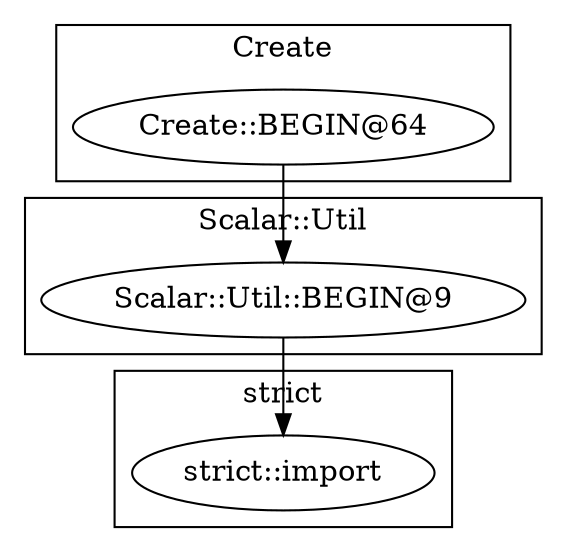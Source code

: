 digraph {
graph [overlap=false]
subgraph cluster_Scalar_Util {
	label="Scalar::Util";
	"Scalar::Util::BEGIN@9";
}
subgraph cluster_Create {
	label="Create";
	"Create::BEGIN@64";
}
subgraph cluster_strict {
	label="strict";
	"strict::import";
}
"Create::BEGIN@64" -> "Scalar::Util::BEGIN@9";
"Scalar::Util::BEGIN@9" -> "strict::import";
}
